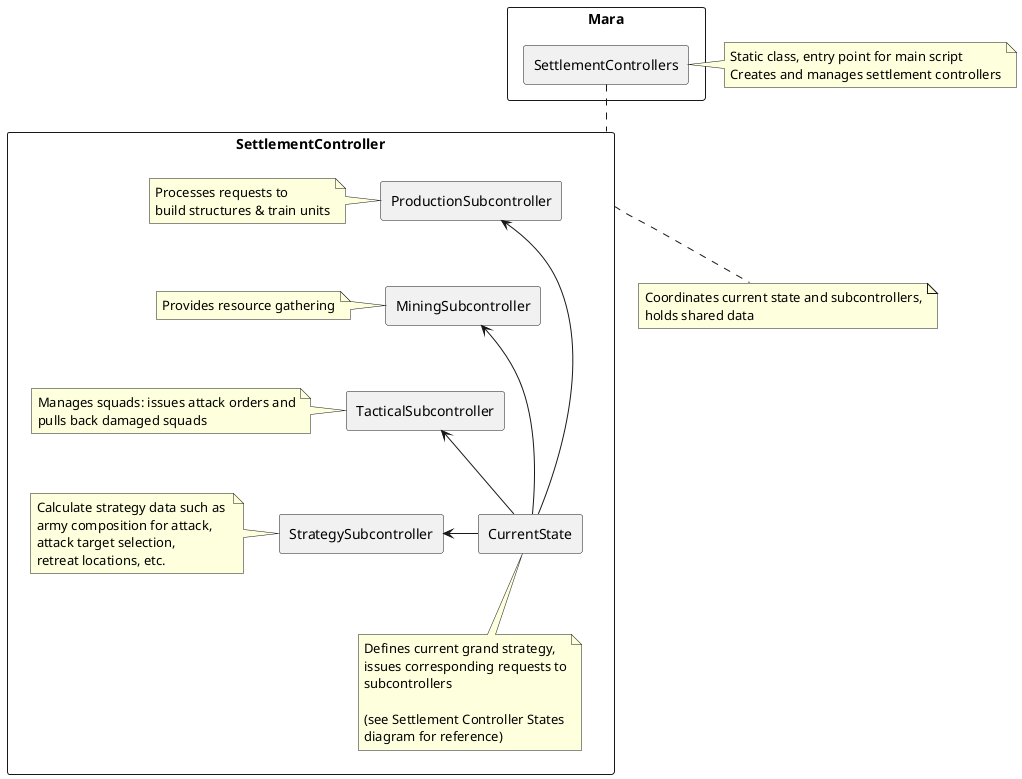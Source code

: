 @startuml architecture

skinparam ComponentStyle rectangle

component Mara {
    component SettlementControllers
}

note right
Static class, entry point for main script
Creates and manages settlement controllers
end note

component SettlementController {
    component ProductionSubcontroller
    note left of ProductionSubcontroller
    Processes requests to 
    build structures & train units
    end note

    component MiningSubcontroller
    note left of MiningSubcontroller
    Provides resource gathering
    end note

    component TacticalSubcontroller
    note left of TacticalSubcontroller
    Manages squads: issues attack orders and
    pulls back damaged squads
    end note

    component StrategySubcontroller
    note left of StrategySubcontroller
    Calculate strategy data such as 
    army composition for attack,
    attack target selection, 
    retreat locations, etc.
    end note

    ProductionSubcontroller -[hidden]down-> MiningSubcontroller
    MiningSubcontroller -[hidden]down-> TacticalSubcontroller
    TacticalSubcontroller -[hidden]down-> StrategySubcontroller

    component CurrentState
    
    note bottom of CurrentState
    Defines current grand strategy,
    issues corresponding requests to
    subcontrollers

    (see Settlement Controller States
    diagram for reference)
    end note

    CurrentState -left-> ProductionSubcontroller
    CurrentState -left-> MiningSubcontroller
    CurrentState -left-> TacticalSubcontroller
    CurrentState -left-> StrategySubcontroller
}

note bottom of SettlementController
Coordinates current state and subcontrollers,
holds shared data
end note

SettlementControllers .down. SettlementController

@enduml
